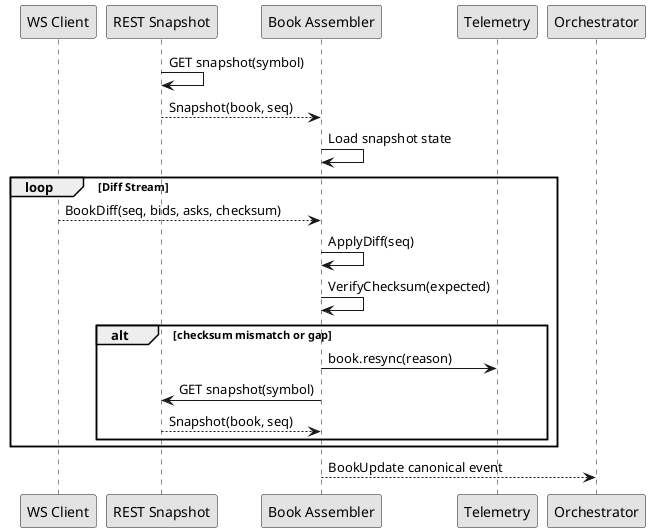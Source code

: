 @startuml orderbook-assembly-seq
skinparam monochrome true

participant "WS Client" as WS
participant "REST Snapshot" as REST
participant "Book Assembler" as Assembler
participant "Telemetry" as Telemetry
participant "Orchestrator" as Orchestrator

REST -> REST : GET snapshot(symbol)
REST --> Assembler : Snapshot(book, seq)
Assembler -> Assembler : Load snapshot state

loop Diff Stream
  WS --> Assembler : BookDiff(seq, bids, asks, checksum)
  Assembler -> Assembler : ApplyDiff(seq)
  Assembler -> Assembler : VerifyChecksum(expected)
  alt checksum mismatch or gap
    Assembler -> Telemetry : book.resync(reason)
    Assembler -> REST : GET snapshot(symbol)
    REST --> Assembler : Snapshot(book, seq)
  end
end

Assembler --> Orchestrator : BookUpdate canonical event

@enduml
